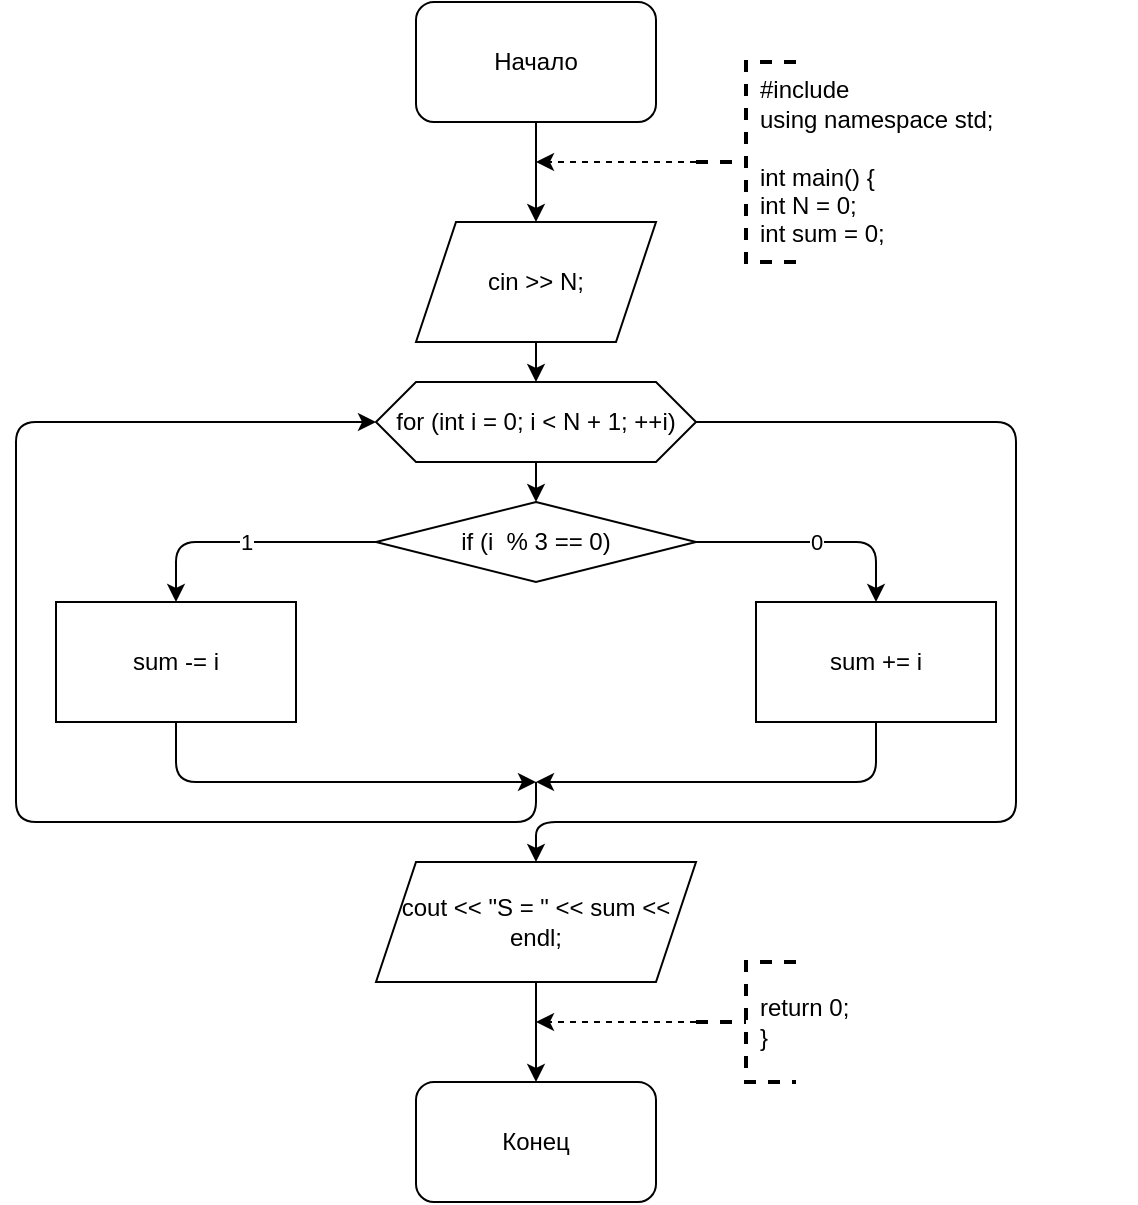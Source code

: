 <mxfile version="13.9.9" type="device"><diagram id="SdR25iGTQoQUOEJPBJfP" name="Страница 1"><mxGraphModel dx="1024" dy="592" grid="1" gridSize="10" guides="1" tooltips="1" connect="1" arrows="1" fold="1" page="1" pageScale="1" pageWidth="827" pageHeight="1169" math="0" shadow="0"><root><mxCell id="0"/><mxCell id="1" parent="0"/><mxCell id="kj4QQj75KCO8N3gHaKsc-11" style="edgeStyle=orthogonalEdgeStyle;rounded=1;orthogonalLoop=1;jettySize=auto;html=1;" edge="1" parent="1" source="kj4QQj75KCO8N3gHaKsc-1" target="kj4QQj75KCO8N3gHaKsc-2"><mxGeometry relative="1" as="geometry"/></mxCell><mxCell id="kj4QQj75KCO8N3gHaKsc-1" value="Начало" style="rounded=1;whiteSpace=wrap;html=1;" vertex="1" parent="1"><mxGeometry x="340" y="10" width="120" height="60" as="geometry"/></mxCell><mxCell id="kj4QQj75KCO8N3gHaKsc-12" style="edgeStyle=orthogonalEdgeStyle;rounded=1;orthogonalLoop=1;jettySize=auto;html=1;" edge="1" parent="1" source="kj4QQj75KCO8N3gHaKsc-2" target="kj4QQj75KCO8N3gHaKsc-3"><mxGeometry relative="1" as="geometry"/></mxCell><mxCell id="kj4QQj75KCO8N3gHaKsc-2" value="cin &amp;gt;&amp;gt; N;" style="shape=parallelogram;perimeter=parallelogramPerimeter;whiteSpace=wrap;html=1;fixedSize=1;" vertex="1" parent="1"><mxGeometry x="340" y="120" width="120" height="60" as="geometry"/></mxCell><mxCell id="kj4QQj75KCO8N3gHaKsc-13" style="edgeStyle=orthogonalEdgeStyle;rounded=1;orthogonalLoop=1;jettySize=auto;html=1;" edge="1" parent="1" source="kj4QQj75KCO8N3gHaKsc-3" target="kj4QQj75KCO8N3gHaKsc-4"><mxGeometry relative="1" as="geometry"/></mxCell><mxCell id="kj4QQj75KCO8N3gHaKsc-3" value="for (int i = 0; i &amp;lt; N + 1; ++i)" style="shape=hexagon;perimeter=hexagonPerimeter2;whiteSpace=wrap;html=1;fixedSize=1;" vertex="1" parent="1"><mxGeometry x="320" y="200" width="160" height="40" as="geometry"/></mxCell><mxCell id="kj4QQj75KCO8N3gHaKsc-5" value="1" style="edgeStyle=orthogonalEdgeStyle;rounded=1;orthogonalLoop=1;jettySize=auto;html=1;" edge="1" parent="1" source="kj4QQj75KCO8N3gHaKsc-4" target="kj4QQj75KCO8N3gHaKsc-6"><mxGeometry relative="1" as="geometry"><mxPoint x="240" y="320" as="targetPoint"/></mxGeometry></mxCell><mxCell id="kj4QQj75KCO8N3gHaKsc-7" value="0" style="edgeStyle=orthogonalEdgeStyle;rounded=1;orthogonalLoop=1;jettySize=auto;html=1;" edge="1" parent="1" source="kj4QQj75KCO8N3gHaKsc-4" target="kj4QQj75KCO8N3gHaKsc-8"><mxGeometry relative="1" as="geometry"><mxPoint x="580" y="310" as="targetPoint"/></mxGeometry></mxCell><mxCell id="kj4QQj75KCO8N3gHaKsc-4" value="if (i&amp;nbsp; % 3 == 0)" style="rhombus;whiteSpace=wrap;html=1;" vertex="1" parent="1"><mxGeometry x="320" y="260" width="160" height="40" as="geometry"/></mxCell><mxCell id="kj4QQj75KCO8N3gHaKsc-6" value="sum -= i" style="rounded=0;whiteSpace=wrap;html=1;" vertex="1" parent="1"><mxGeometry x="160" y="310" width="120" height="60" as="geometry"/></mxCell><mxCell id="kj4QQj75KCO8N3gHaKsc-8" value="sum += i" style="rounded=0;whiteSpace=wrap;html=1;" vertex="1" parent="1"><mxGeometry x="510" y="310" width="120" height="60" as="geometry"/></mxCell><mxCell id="kj4QQj75KCO8N3gHaKsc-9" value="" style="endArrow=classic;html=1;exitX=0.5;exitY=1;exitDx=0;exitDy=0;" edge="1" parent="1" source="kj4QQj75KCO8N3gHaKsc-6"><mxGeometry width="50" height="50" relative="1" as="geometry"><mxPoint x="390" y="330" as="sourcePoint"/><mxPoint x="400" y="400" as="targetPoint"/><Array as="points"><mxPoint x="220" y="400"/></Array></mxGeometry></mxCell><mxCell id="kj4QQj75KCO8N3gHaKsc-10" value="" style="endArrow=classic;html=1;exitX=0.5;exitY=1;exitDx=0;exitDy=0;" edge="1" parent="1" source="kj4QQj75KCO8N3gHaKsc-8"><mxGeometry width="50" height="50" relative="1" as="geometry"><mxPoint x="390" y="330" as="sourcePoint"/><mxPoint x="400" y="400" as="targetPoint"/><Array as="points"><mxPoint x="570" y="400"/></Array></mxGeometry></mxCell><mxCell id="kj4QQj75KCO8N3gHaKsc-14" value="" style="endArrow=classic;html=1;entryX=0;entryY=0.5;entryDx=0;entryDy=0;" edge="1" parent="1" target="kj4QQj75KCO8N3gHaKsc-3"><mxGeometry width="50" height="50" relative="1" as="geometry"><mxPoint x="400" y="400" as="sourcePoint"/><mxPoint x="440" y="280" as="targetPoint"/><Array as="points"><mxPoint x="400" y="420"/><mxPoint x="140" y="420"/><mxPoint x="140" y="220"/></Array></mxGeometry></mxCell><mxCell id="kj4QQj75KCO8N3gHaKsc-15" value="" style="endArrow=classic;html=1;exitX=1;exitY=0.5;exitDx=0;exitDy=0;" edge="1" parent="1" source="kj4QQj75KCO8N3gHaKsc-3" target="kj4QQj75KCO8N3gHaKsc-16"><mxGeometry width="50" height="50" relative="1" as="geometry"><mxPoint x="390" y="330" as="sourcePoint"/><mxPoint x="400" y="440" as="targetPoint"/><Array as="points"><mxPoint x="640" y="220"/><mxPoint x="640" y="420"/><mxPoint x="400" y="420"/></Array></mxGeometry></mxCell><mxCell id="kj4QQj75KCO8N3gHaKsc-18" style="edgeStyle=orthogonalEdgeStyle;rounded=1;orthogonalLoop=1;jettySize=auto;html=1;entryX=0.5;entryY=0;entryDx=0;entryDy=0;" edge="1" parent="1" source="kj4QQj75KCO8N3gHaKsc-16" target="kj4QQj75KCO8N3gHaKsc-17"><mxGeometry relative="1" as="geometry"/></mxCell><mxCell id="kj4QQj75KCO8N3gHaKsc-16" value="cout &amp;lt;&amp;lt; &quot;S = &quot; &amp;lt;&amp;lt; sum &amp;lt;&amp;lt; endl;" style="shape=parallelogram;perimeter=parallelogramPerimeter;whiteSpace=wrap;html=1;fixedSize=1;" vertex="1" parent="1"><mxGeometry x="320" y="440" width="160" height="60" as="geometry"/></mxCell><mxCell id="kj4QQj75KCO8N3gHaKsc-17" value="Конец" style="rounded=1;whiteSpace=wrap;html=1;" vertex="1" parent="1"><mxGeometry x="340" y="550" width="120" height="60" as="geometry"/></mxCell><mxCell id="kj4QQj75KCO8N3gHaKsc-20" style="edgeStyle=orthogonalEdgeStyle;rounded=1;orthogonalLoop=1;jettySize=auto;html=1;dashed=1;" edge="1" parent="1" source="kj4QQj75KCO8N3gHaKsc-19"><mxGeometry relative="1" as="geometry"><mxPoint x="400" y="90" as="targetPoint"/></mxGeometry></mxCell><mxCell id="kj4QQj75KCO8N3gHaKsc-19" value="" style="strokeWidth=2;html=1;shape=mxgraph.flowchart.annotation_2;align=left;labelPosition=right;pointerEvents=1;dashed=1;" vertex="1" parent="1"><mxGeometry x="480" y="40" width="50" height="100" as="geometry"/></mxCell><mxCell id="kj4QQj75KCO8N3gHaKsc-21" value="#include&amp;nbsp;&lt;br&gt;using namespace std;&lt;br&gt;&lt;br&gt;int main() {&lt;br&gt;int N = 0;&lt;br&gt;int sum = 0;" style="text;html=1;strokeColor=none;fillColor=none;align=left;verticalAlign=middle;whiteSpace=wrap;rounded=0;dashed=1;" vertex="1" parent="1"><mxGeometry x="510" y="40" width="190" height="100" as="geometry"/></mxCell><mxCell id="kj4QQj75KCO8N3gHaKsc-23" style="edgeStyle=orthogonalEdgeStyle;rounded=1;orthogonalLoop=1;jettySize=auto;html=1;dashed=1;" edge="1" parent="1" source="kj4QQj75KCO8N3gHaKsc-22"><mxGeometry relative="1" as="geometry"><mxPoint x="400" y="520" as="targetPoint"/></mxGeometry></mxCell><mxCell id="kj4QQj75KCO8N3gHaKsc-22" value="" style="strokeWidth=2;html=1;shape=mxgraph.flowchart.annotation_2;align=left;labelPosition=right;pointerEvents=1;dashed=1;" vertex="1" parent="1"><mxGeometry x="480" y="490" width="50" height="60" as="geometry"/></mxCell><mxCell id="kj4QQj75KCO8N3gHaKsc-24" value="return 0;&lt;br&gt;}" style="text;html=1;strokeColor=none;fillColor=none;align=left;verticalAlign=middle;whiteSpace=wrap;rounded=0;dashed=1;" vertex="1" parent="1"><mxGeometry x="510" y="490" width="140" height="60" as="geometry"/></mxCell></root></mxGraphModel></diagram></mxfile>